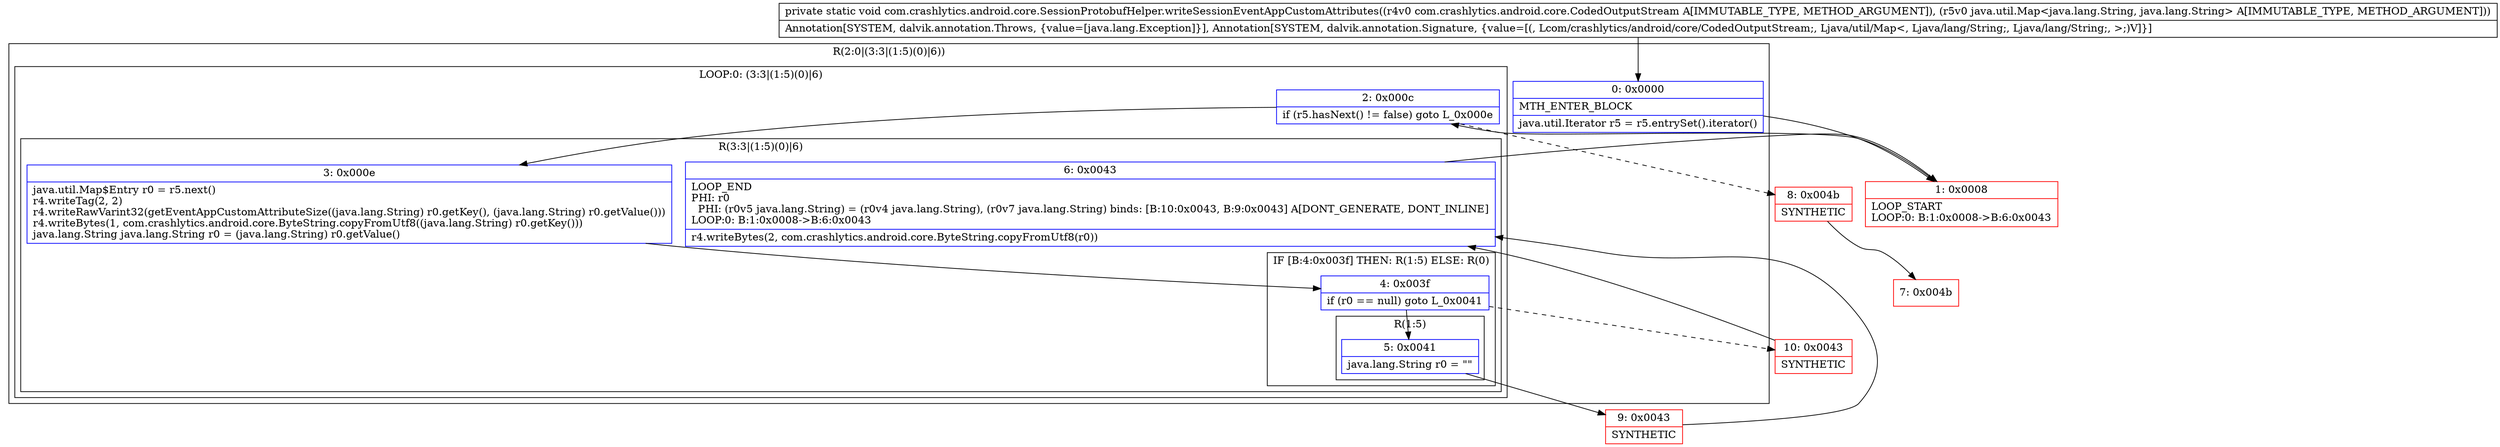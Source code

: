 digraph "CFG forcom.crashlytics.android.core.SessionProtobufHelper.writeSessionEventAppCustomAttributes(Lcom\/crashlytics\/android\/core\/CodedOutputStream;Ljava\/util\/Map;)V" {
subgraph cluster_Region_1766052270 {
label = "R(2:0|(3:3|(1:5)(0)|6))";
node [shape=record,color=blue];
Node_0 [shape=record,label="{0\:\ 0x0000|MTH_ENTER_BLOCK\l|java.util.Iterator r5 = r5.entrySet().iterator()\l}"];
subgraph cluster_LoopRegion_1670016619 {
label = "LOOP:0: (3:3|(1:5)(0)|6)";
node [shape=record,color=blue];
Node_2 [shape=record,label="{2\:\ 0x000c|if (r5.hasNext() != false) goto L_0x000e\l}"];
subgraph cluster_Region_1472013754 {
label = "R(3:3|(1:5)(0)|6)";
node [shape=record,color=blue];
Node_3 [shape=record,label="{3\:\ 0x000e|java.util.Map$Entry r0 = r5.next()\lr4.writeTag(2, 2)\lr4.writeRawVarint32(getEventAppCustomAttributeSize((java.lang.String) r0.getKey(), (java.lang.String) r0.getValue()))\lr4.writeBytes(1, com.crashlytics.android.core.ByteString.copyFromUtf8((java.lang.String) r0.getKey()))\ljava.lang.String java.lang.String r0 = (java.lang.String) r0.getValue()\l}"];
subgraph cluster_IfRegion_1510868855 {
label = "IF [B:4:0x003f] THEN: R(1:5) ELSE: R(0)";
node [shape=record,color=blue];
Node_4 [shape=record,label="{4\:\ 0x003f|if (r0 == null) goto L_0x0041\l}"];
subgraph cluster_Region_77451440 {
label = "R(1:5)";
node [shape=record,color=blue];
Node_5 [shape=record,label="{5\:\ 0x0041|java.lang.String r0 = \"\"\l}"];
}
subgraph cluster_Region_1149336835 {
label = "R(0)";
node [shape=record,color=blue];
}
}
Node_6 [shape=record,label="{6\:\ 0x0043|LOOP_END\lPHI: r0 \l  PHI: (r0v5 java.lang.String) = (r0v4 java.lang.String), (r0v7 java.lang.String) binds: [B:10:0x0043, B:9:0x0043] A[DONT_GENERATE, DONT_INLINE]\lLOOP:0: B:1:0x0008\-\>B:6:0x0043\l|r4.writeBytes(2, com.crashlytics.android.core.ByteString.copyFromUtf8(r0))\l}"];
}
}
}
Node_1 [shape=record,color=red,label="{1\:\ 0x0008|LOOP_START\lLOOP:0: B:1:0x0008\-\>B:6:0x0043\l}"];
Node_7 [shape=record,color=red,label="{7\:\ 0x004b}"];
Node_8 [shape=record,color=red,label="{8\:\ 0x004b|SYNTHETIC\l}"];
Node_9 [shape=record,color=red,label="{9\:\ 0x0043|SYNTHETIC\l}"];
Node_10 [shape=record,color=red,label="{10\:\ 0x0043|SYNTHETIC\l}"];
MethodNode[shape=record,label="{private static void com.crashlytics.android.core.SessionProtobufHelper.writeSessionEventAppCustomAttributes((r4v0 com.crashlytics.android.core.CodedOutputStream A[IMMUTABLE_TYPE, METHOD_ARGUMENT]), (r5v0 java.util.Map\<java.lang.String, java.lang.String\> A[IMMUTABLE_TYPE, METHOD_ARGUMENT]))  | Annotation[SYSTEM, dalvik.annotation.Throws, \{value=[java.lang.Exception]\}], Annotation[SYSTEM, dalvik.annotation.Signature, \{value=[(, Lcom\/crashlytics\/android\/core\/CodedOutputStream;, Ljava\/util\/Map\<, Ljava\/lang\/String;, Ljava\/lang\/String;, \>;)V]\}]\l}"];
MethodNode -> Node_0;
Node_0 -> Node_1;
Node_2 -> Node_3;
Node_2 -> Node_8[style=dashed];
Node_3 -> Node_4;
Node_4 -> Node_5;
Node_4 -> Node_10[style=dashed];
Node_5 -> Node_9;
Node_6 -> Node_1;
Node_1 -> Node_2;
Node_8 -> Node_7;
Node_9 -> Node_6;
Node_10 -> Node_6;
}

